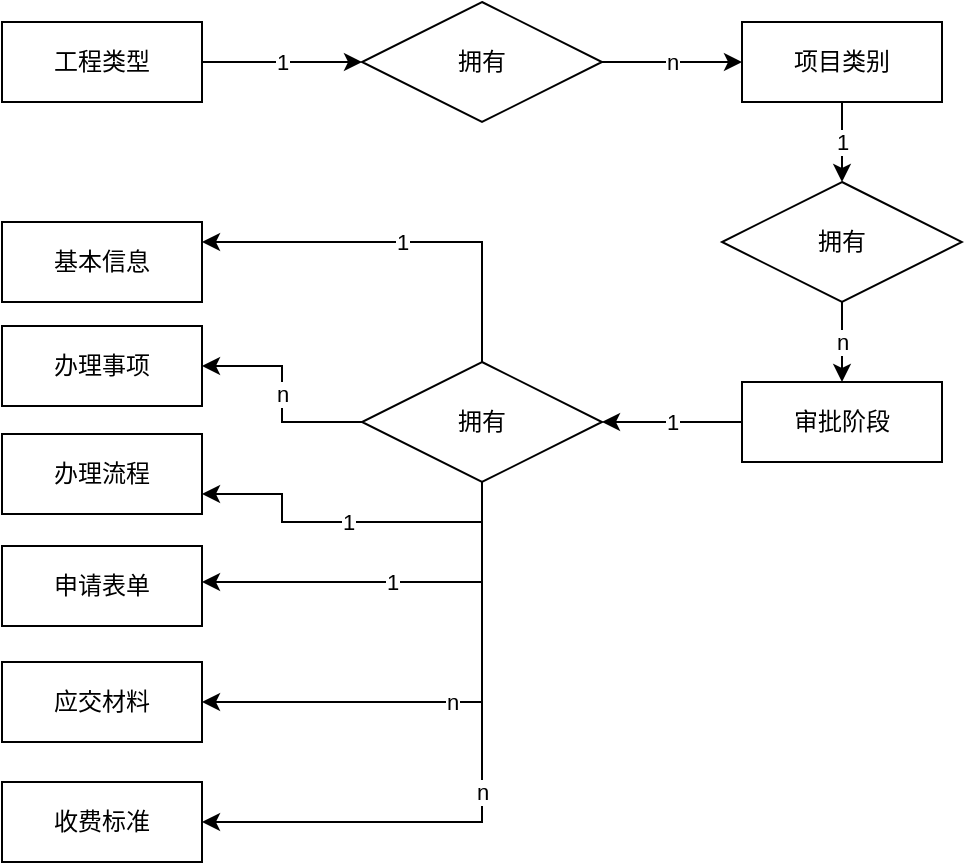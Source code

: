 <mxfile version="17.4.0" type="github">
  <diagram id="R2lEEEUBdFMjLlhIrx00" name="Page-1">
    <mxGraphModel dx="1422" dy="762" grid="1" gridSize="10" guides="1" tooltips="1" connect="1" arrows="1" fold="1" page="1" pageScale="1" pageWidth="850" pageHeight="1100" math="0" shadow="0" extFonts="Permanent Marker^https://fonts.googleapis.com/css?family=Permanent+Marker">
      <root>
        <mxCell id="0" />
        <mxCell id="1" parent="0" />
        <mxCell id="_Z4REpbb4zpVvKTVxkWD-6" value="1" style="edgeStyle=orthogonalEdgeStyle;rounded=0;orthogonalLoop=1;jettySize=auto;html=1;" edge="1" parent="1" source="_Z4REpbb4zpVvKTVxkWD-3" target="_Z4REpbb4zpVvKTVxkWD-5">
          <mxGeometry relative="1" as="geometry" />
        </mxCell>
        <mxCell id="_Z4REpbb4zpVvKTVxkWD-3" value="工程类型" style="whiteSpace=wrap;html=1;align=center;" vertex="1" parent="1">
          <mxGeometry x="140" y="180" width="100" height="40" as="geometry" />
        </mxCell>
        <mxCell id="_Z4REpbb4zpVvKTVxkWD-10" value="1" style="edgeStyle=orthogonalEdgeStyle;rounded=0;orthogonalLoop=1;jettySize=auto;html=1;" edge="1" parent="1" source="_Z4REpbb4zpVvKTVxkWD-4" target="_Z4REpbb4zpVvKTVxkWD-9">
          <mxGeometry relative="1" as="geometry" />
        </mxCell>
        <mxCell id="_Z4REpbb4zpVvKTVxkWD-4" value="项目类别" style="whiteSpace=wrap;html=1;align=center;" vertex="1" parent="1">
          <mxGeometry x="510" y="180" width="100" height="40" as="geometry" />
        </mxCell>
        <mxCell id="_Z4REpbb4zpVvKTVxkWD-7" value="n" style="edgeStyle=orthogonalEdgeStyle;rounded=0;orthogonalLoop=1;jettySize=auto;html=1;" edge="1" parent="1" source="_Z4REpbb4zpVvKTVxkWD-5" target="_Z4REpbb4zpVvKTVxkWD-4">
          <mxGeometry relative="1" as="geometry" />
        </mxCell>
        <mxCell id="_Z4REpbb4zpVvKTVxkWD-5" value="拥有" style="shape=rhombus;perimeter=rhombusPerimeter;whiteSpace=wrap;html=1;align=center;" vertex="1" parent="1">
          <mxGeometry x="320" y="170" width="120" height="60" as="geometry" />
        </mxCell>
        <mxCell id="_Z4REpbb4zpVvKTVxkWD-14" value="1" style="edgeStyle=orthogonalEdgeStyle;rounded=0;orthogonalLoop=1;jettySize=auto;html=1;" edge="1" parent="1" source="_Z4REpbb4zpVvKTVxkWD-8" target="_Z4REpbb4zpVvKTVxkWD-13">
          <mxGeometry relative="1" as="geometry" />
        </mxCell>
        <mxCell id="_Z4REpbb4zpVvKTVxkWD-8" value="审批阶段" style="whiteSpace=wrap;html=1;align=center;" vertex="1" parent="1">
          <mxGeometry x="510" y="360" width="100" height="40" as="geometry" />
        </mxCell>
        <mxCell id="_Z4REpbb4zpVvKTVxkWD-11" value="n" style="edgeStyle=orthogonalEdgeStyle;rounded=0;orthogonalLoop=1;jettySize=auto;html=1;" edge="1" parent="1" source="_Z4REpbb4zpVvKTVxkWD-9" target="_Z4REpbb4zpVvKTVxkWD-8">
          <mxGeometry relative="1" as="geometry" />
        </mxCell>
        <mxCell id="_Z4REpbb4zpVvKTVxkWD-9" value="拥有" style="shape=rhombus;perimeter=rhombusPerimeter;whiteSpace=wrap;html=1;align=center;" vertex="1" parent="1">
          <mxGeometry x="500" y="260" width="120" height="60" as="geometry" />
        </mxCell>
        <mxCell id="_Z4REpbb4zpVvKTVxkWD-12" value="基本信息" style="whiteSpace=wrap;html=1;align=center;" vertex="1" parent="1">
          <mxGeometry x="140" y="280" width="100" height="40" as="geometry" />
        </mxCell>
        <mxCell id="_Z4REpbb4zpVvKTVxkWD-17" value="n" style="edgeStyle=orthogonalEdgeStyle;rounded=0;orthogonalLoop=1;jettySize=auto;html=1;exitX=0;exitY=0.5;exitDx=0;exitDy=0;entryX=1;entryY=0.5;entryDx=0;entryDy=0;" edge="1" parent="1" source="_Z4REpbb4zpVvKTVxkWD-13" target="_Z4REpbb4zpVvKTVxkWD-16">
          <mxGeometry relative="1" as="geometry" />
        </mxCell>
        <mxCell id="_Z4REpbb4zpVvKTVxkWD-19" value="1" style="edgeStyle=orthogonalEdgeStyle;rounded=0;orthogonalLoop=1;jettySize=auto;html=1;exitX=0.5;exitY=0;exitDx=0;exitDy=0;entryX=1;entryY=0.25;entryDx=0;entryDy=0;" edge="1" parent="1" source="_Z4REpbb4zpVvKTVxkWD-13" target="_Z4REpbb4zpVvKTVxkWD-12">
          <mxGeometry relative="1" as="geometry" />
        </mxCell>
        <mxCell id="_Z4REpbb4zpVvKTVxkWD-21" value="1" style="edgeStyle=orthogonalEdgeStyle;rounded=0;orthogonalLoop=1;jettySize=auto;html=1;entryX=1;entryY=0.75;entryDx=0;entryDy=0;exitX=0.5;exitY=1;exitDx=0;exitDy=0;" edge="1" parent="1" source="_Z4REpbb4zpVvKTVxkWD-13" target="_Z4REpbb4zpVvKTVxkWD-20">
          <mxGeometry relative="1" as="geometry" />
        </mxCell>
        <mxCell id="_Z4REpbb4zpVvKTVxkWD-23" value="1" style="edgeStyle=orthogonalEdgeStyle;rounded=0;orthogonalLoop=1;jettySize=auto;html=1;" edge="1" parent="1" source="_Z4REpbb4zpVvKTVxkWD-13" target="_Z4REpbb4zpVvKTVxkWD-22">
          <mxGeometry relative="1" as="geometry">
            <mxPoint x="250" y="462" as="targetPoint" />
            <Array as="points">
              <mxPoint x="380" y="460" />
            </Array>
          </mxGeometry>
        </mxCell>
        <mxCell id="_Z4REpbb4zpVvKTVxkWD-27" value="n" style="edgeStyle=orthogonalEdgeStyle;rounded=0;orthogonalLoop=1;jettySize=auto;html=1;" edge="1" parent="1" source="_Z4REpbb4zpVvKTVxkWD-13" target="_Z4REpbb4zpVvKTVxkWD-25">
          <mxGeometry relative="1" as="geometry">
            <Array as="points">
              <mxPoint x="380" y="520" />
            </Array>
          </mxGeometry>
        </mxCell>
        <mxCell id="_Z4REpbb4zpVvKTVxkWD-28" value="n" style="edgeStyle=orthogonalEdgeStyle;rounded=0;orthogonalLoop=1;jettySize=auto;html=1;exitX=0.5;exitY=1;exitDx=0;exitDy=0;entryX=1;entryY=0.5;entryDx=0;entryDy=0;" edge="1" parent="1" source="_Z4REpbb4zpVvKTVxkWD-13" target="_Z4REpbb4zpVvKTVxkWD-26">
          <mxGeometry relative="1" as="geometry" />
        </mxCell>
        <mxCell id="_Z4REpbb4zpVvKTVxkWD-13" value="拥有" style="shape=rhombus;perimeter=rhombusPerimeter;whiteSpace=wrap;html=1;align=center;" vertex="1" parent="1">
          <mxGeometry x="320" y="350" width="120" height="60" as="geometry" />
        </mxCell>
        <mxCell id="_Z4REpbb4zpVvKTVxkWD-16" value="办理事项" style="whiteSpace=wrap;html=1;align=center;" vertex="1" parent="1">
          <mxGeometry x="140" y="332" width="100" height="40" as="geometry" />
        </mxCell>
        <mxCell id="_Z4REpbb4zpVvKTVxkWD-20" value="办理流程" style="whiteSpace=wrap;html=1;align=center;" vertex="1" parent="1">
          <mxGeometry x="140" y="386" width="100" height="40" as="geometry" />
        </mxCell>
        <mxCell id="_Z4REpbb4zpVvKTVxkWD-22" value="申请表单" style="whiteSpace=wrap;html=1;align=center;" vertex="1" parent="1">
          <mxGeometry x="140" y="442" width="100" height="40" as="geometry" />
        </mxCell>
        <mxCell id="_Z4REpbb4zpVvKTVxkWD-25" value="应交材料" style="whiteSpace=wrap;html=1;align=center;" vertex="1" parent="1">
          <mxGeometry x="140" y="500" width="100" height="40" as="geometry" />
        </mxCell>
        <mxCell id="_Z4REpbb4zpVvKTVxkWD-26" value="收费标准" style="whiteSpace=wrap;html=1;align=center;" vertex="1" parent="1">
          <mxGeometry x="140" y="560" width="100" height="40" as="geometry" />
        </mxCell>
      </root>
    </mxGraphModel>
  </diagram>
</mxfile>
